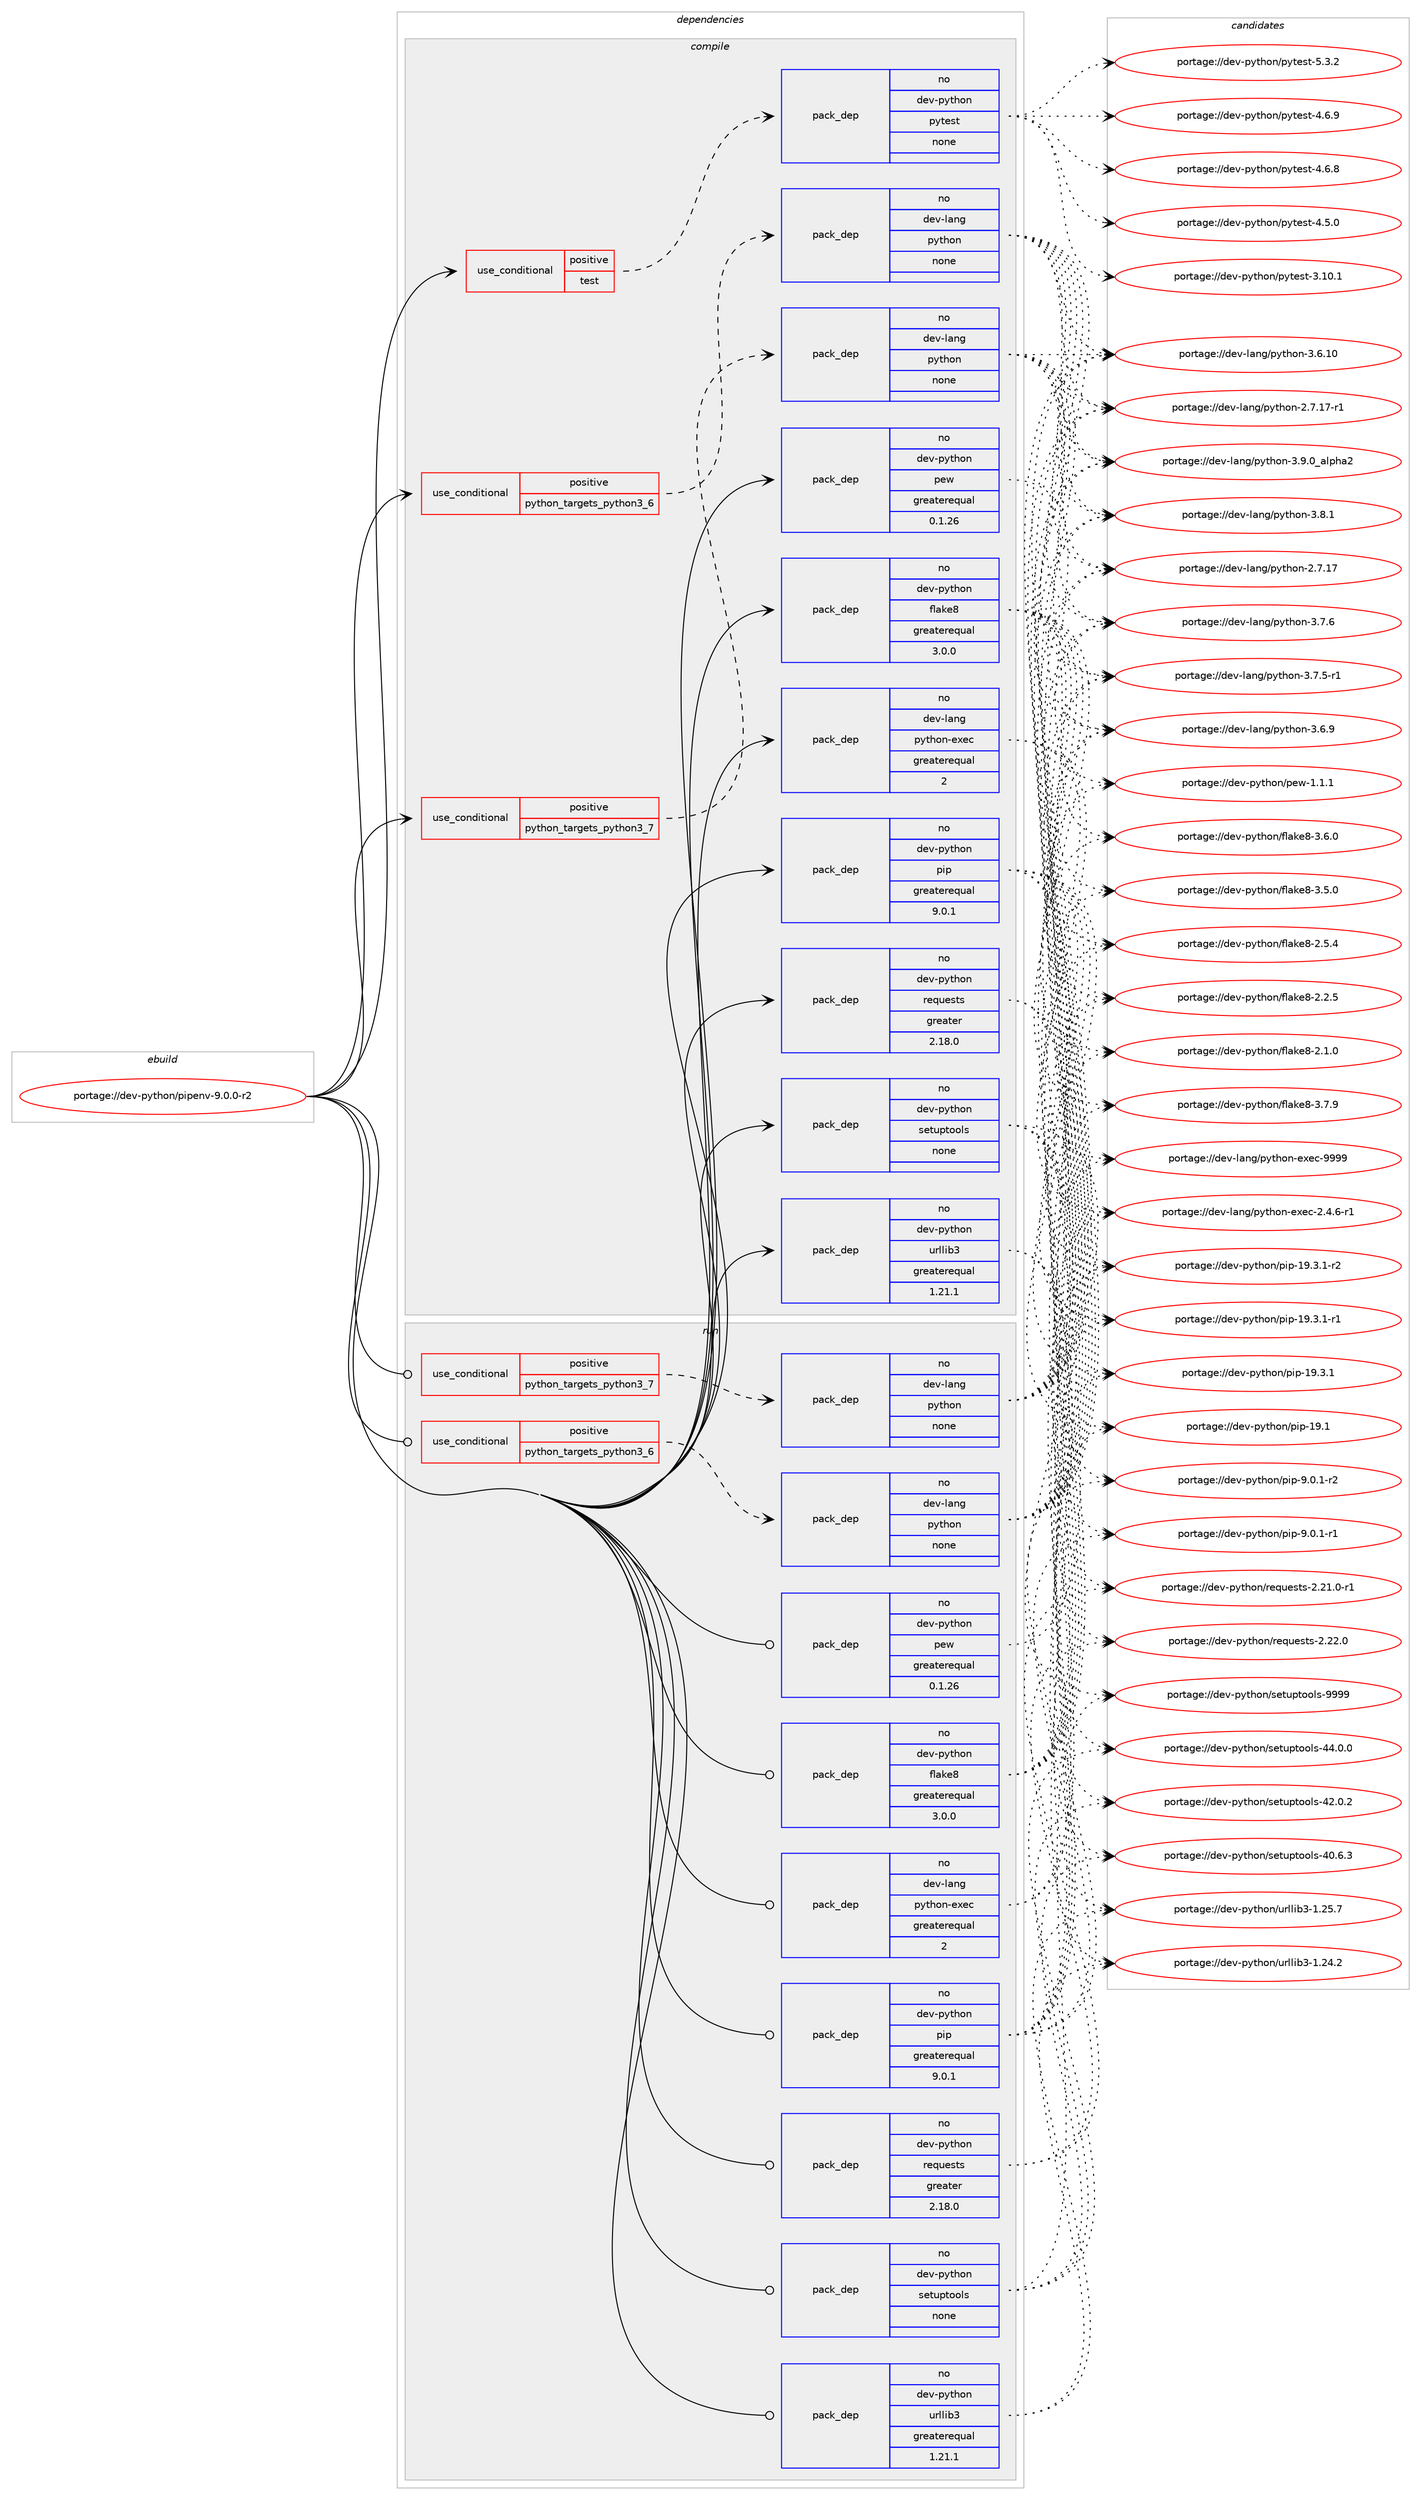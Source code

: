 digraph prolog {

# *************
# Graph options
# *************

newrank=true;
concentrate=true;
compound=true;
graph [rankdir=LR,fontname=Helvetica,fontsize=10,ranksep=1.5];#, ranksep=2.5, nodesep=0.2];
edge  [arrowhead=vee];
node  [fontname=Helvetica,fontsize=10];

# **********
# The ebuild
# **********

subgraph cluster_leftcol {
color=gray;
label=<<i>ebuild</i>>;
id [label="portage://dev-python/pipenv-9.0.0-r2", color=red, width=4, href="../dev-python/pipenv-9.0.0-r2.svg"];
}

# ****************
# The dependencies
# ****************

subgraph cluster_midcol {
color=gray;
label=<<i>dependencies</i>>;
subgraph cluster_compile {
fillcolor="#eeeeee";
style=filled;
label=<<i>compile</i>>;
subgraph cond110738 {
dependency441991 [label=<<TABLE BORDER="0" CELLBORDER="1" CELLSPACING="0" CELLPADDING="4"><TR><TD ROWSPAN="3" CELLPADDING="10">use_conditional</TD></TR><TR><TD>positive</TD></TR><TR><TD>python_targets_python3_6</TD></TR></TABLE>>, shape=none, color=red];
subgraph pack326311 {
dependency441992 [label=<<TABLE BORDER="0" CELLBORDER="1" CELLSPACING="0" CELLPADDING="4" WIDTH="220"><TR><TD ROWSPAN="6" CELLPADDING="30">pack_dep</TD></TR><TR><TD WIDTH="110">no</TD></TR><TR><TD>dev-lang</TD></TR><TR><TD>python</TD></TR><TR><TD>none</TD></TR><TR><TD></TD></TR></TABLE>>, shape=none, color=blue];
}
dependency441991:e -> dependency441992:w [weight=20,style="dashed",arrowhead="vee"];
}
id:e -> dependency441991:w [weight=20,style="solid",arrowhead="vee"];
subgraph cond110739 {
dependency441993 [label=<<TABLE BORDER="0" CELLBORDER="1" CELLSPACING="0" CELLPADDING="4"><TR><TD ROWSPAN="3" CELLPADDING="10">use_conditional</TD></TR><TR><TD>positive</TD></TR><TR><TD>python_targets_python3_7</TD></TR></TABLE>>, shape=none, color=red];
subgraph pack326312 {
dependency441994 [label=<<TABLE BORDER="0" CELLBORDER="1" CELLSPACING="0" CELLPADDING="4" WIDTH="220"><TR><TD ROWSPAN="6" CELLPADDING="30">pack_dep</TD></TR><TR><TD WIDTH="110">no</TD></TR><TR><TD>dev-lang</TD></TR><TR><TD>python</TD></TR><TR><TD>none</TD></TR><TR><TD></TD></TR></TABLE>>, shape=none, color=blue];
}
dependency441993:e -> dependency441994:w [weight=20,style="dashed",arrowhead="vee"];
}
id:e -> dependency441993:w [weight=20,style="solid",arrowhead="vee"];
subgraph cond110740 {
dependency441995 [label=<<TABLE BORDER="0" CELLBORDER="1" CELLSPACING="0" CELLPADDING="4"><TR><TD ROWSPAN="3" CELLPADDING="10">use_conditional</TD></TR><TR><TD>positive</TD></TR><TR><TD>test</TD></TR></TABLE>>, shape=none, color=red];
subgraph pack326313 {
dependency441996 [label=<<TABLE BORDER="0" CELLBORDER="1" CELLSPACING="0" CELLPADDING="4" WIDTH="220"><TR><TD ROWSPAN="6" CELLPADDING="30">pack_dep</TD></TR><TR><TD WIDTH="110">no</TD></TR><TR><TD>dev-python</TD></TR><TR><TD>pytest</TD></TR><TR><TD>none</TD></TR><TR><TD></TD></TR></TABLE>>, shape=none, color=blue];
}
dependency441995:e -> dependency441996:w [weight=20,style="dashed",arrowhead="vee"];
}
id:e -> dependency441995:w [weight=20,style="solid",arrowhead="vee"];
subgraph pack326314 {
dependency441997 [label=<<TABLE BORDER="0" CELLBORDER="1" CELLSPACING="0" CELLPADDING="4" WIDTH="220"><TR><TD ROWSPAN="6" CELLPADDING="30">pack_dep</TD></TR><TR><TD WIDTH="110">no</TD></TR><TR><TD>dev-lang</TD></TR><TR><TD>python-exec</TD></TR><TR><TD>greaterequal</TD></TR><TR><TD>2</TD></TR></TABLE>>, shape=none, color=blue];
}
id:e -> dependency441997:w [weight=20,style="solid",arrowhead="vee"];
subgraph pack326315 {
dependency441998 [label=<<TABLE BORDER="0" CELLBORDER="1" CELLSPACING="0" CELLPADDING="4" WIDTH="220"><TR><TD ROWSPAN="6" CELLPADDING="30">pack_dep</TD></TR><TR><TD WIDTH="110">no</TD></TR><TR><TD>dev-python</TD></TR><TR><TD>flake8</TD></TR><TR><TD>greaterequal</TD></TR><TR><TD>3.0.0</TD></TR></TABLE>>, shape=none, color=blue];
}
id:e -> dependency441998:w [weight=20,style="solid",arrowhead="vee"];
subgraph pack326316 {
dependency441999 [label=<<TABLE BORDER="0" CELLBORDER="1" CELLSPACING="0" CELLPADDING="4" WIDTH="220"><TR><TD ROWSPAN="6" CELLPADDING="30">pack_dep</TD></TR><TR><TD WIDTH="110">no</TD></TR><TR><TD>dev-python</TD></TR><TR><TD>pew</TD></TR><TR><TD>greaterequal</TD></TR><TR><TD>0.1.26</TD></TR></TABLE>>, shape=none, color=blue];
}
id:e -> dependency441999:w [weight=20,style="solid",arrowhead="vee"];
subgraph pack326317 {
dependency442000 [label=<<TABLE BORDER="0" CELLBORDER="1" CELLSPACING="0" CELLPADDING="4" WIDTH="220"><TR><TD ROWSPAN="6" CELLPADDING="30">pack_dep</TD></TR><TR><TD WIDTH="110">no</TD></TR><TR><TD>dev-python</TD></TR><TR><TD>pip</TD></TR><TR><TD>greaterequal</TD></TR><TR><TD>9.0.1</TD></TR></TABLE>>, shape=none, color=blue];
}
id:e -> dependency442000:w [weight=20,style="solid",arrowhead="vee"];
subgraph pack326318 {
dependency442001 [label=<<TABLE BORDER="0" CELLBORDER="1" CELLSPACING="0" CELLPADDING="4" WIDTH="220"><TR><TD ROWSPAN="6" CELLPADDING="30">pack_dep</TD></TR><TR><TD WIDTH="110">no</TD></TR><TR><TD>dev-python</TD></TR><TR><TD>requests</TD></TR><TR><TD>greater</TD></TR><TR><TD>2.18.0</TD></TR></TABLE>>, shape=none, color=blue];
}
id:e -> dependency442001:w [weight=20,style="solid",arrowhead="vee"];
subgraph pack326319 {
dependency442002 [label=<<TABLE BORDER="0" CELLBORDER="1" CELLSPACING="0" CELLPADDING="4" WIDTH="220"><TR><TD ROWSPAN="6" CELLPADDING="30">pack_dep</TD></TR><TR><TD WIDTH="110">no</TD></TR><TR><TD>dev-python</TD></TR><TR><TD>setuptools</TD></TR><TR><TD>none</TD></TR><TR><TD></TD></TR></TABLE>>, shape=none, color=blue];
}
id:e -> dependency442002:w [weight=20,style="solid",arrowhead="vee"];
subgraph pack326320 {
dependency442003 [label=<<TABLE BORDER="0" CELLBORDER="1" CELLSPACING="0" CELLPADDING="4" WIDTH="220"><TR><TD ROWSPAN="6" CELLPADDING="30">pack_dep</TD></TR><TR><TD WIDTH="110">no</TD></TR><TR><TD>dev-python</TD></TR><TR><TD>urllib3</TD></TR><TR><TD>greaterequal</TD></TR><TR><TD>1.21.1</TD></TR></TABLE>>, shape=none, color=blue];
}
id:e -> dependency442003:w [weight=20,style="solid",arrowhead="vee"];
}
subgraph cluster_compileandrun {
fillcolor="#eeeeee";
style=filled;
label=<<i>compile and run</i>>;
}
subgraph cluster_run {
fillcolor="#eeeeee";
style=filled;
label=<<i>run</i>>;
subgraph cond110741 {
dependency442004 [label=<<TABLE BORDER="0" CELLBORDER="1" CELLSPACING="0" CELLPADDING="4"><TR><TD ROWSPAN="3" CELLPADDING="10">use_conditional</TD></TR><TR><TD>positive</TD></TR><TR><TD>python_targets_python3_6</TD></TR></TABLE>>, shape=none, color=red];
subgraph pack326321 {
dependency442005 [label=<<TABLE BORDER="0" CELLBORDER="1" CELLSPACING="0" CELLPADDING="4" WIDTH="220"><TR><TD ROWSPAN="6" CELLPADDING="30">pack_dep</TD></TR><TR><TD WIDTH="110">no</TD></TR><TR><TD>dev-lang</TD></TR><TR><TD>python</TD></TR><TR><TD>none</TD></TR><TR><TD></TD></TR></TABLE>>, shape=none, color=blue];
}
dependency442004:e -> dependency442005:w [weight=20,style="dashed",arrowhead="vee"];
}
id:e -> dependency442004:w [weight=20,style="solid",arrowhead="odot"];
subgraph cond110742 {
dependency442006 [label=<<TABLE BORDER="0" CELLBORDER="1" CELLSPACING="0" CELLPADDING="4"><TR><TD ROWSPAN="3" CELLPADDING="10">use_conditional</TD></TR><TR><TD>positive</TD></TR><TR><TD>python_targets_python3_7</TD></TR></TABLE>>, shape=none, color=red];
subgraph pack326322 {
dependency442007 [label=<<TABLE BORDER="0" CELLBORDER="1" CELLSPACING="0" CELLPADDING="4" WIDTH="220"><TR><TD ROWSPAN="6" CELLPADDING="30">pack_dep</TD></TR><TR><TD WIDTH="110">no</TD></TR><TR><TD>dev-lang</TD></TR><TR><TD>python</TD></TR><TR><TD>none</TD></TR><TR><TD></TD></TR></TABLE>>, shape=none, color=blue];
}
dependency442006:e -> dependency442007:w [weight=20,style="dashed",arrowhead="vee"];
}
id:e -> dependency442006:w [weight=20,style="solid",arrowhead="odot"];
subgraph pack326323 {
dependency442008 [label=<<TABLE BORDER="0" CELLBORDER="1" CELLSPACING="0" CELLPADDING="4" WIDTH="220"><TR><TD ROWSPAN="6" CELLPADDING="30">pack_dep</TD></TR><TR><TD WIDTH="110">no</TD></TR><TR><TD>dev-lang</TD></TR><TR><TD>python-exec</TD></TR><TR><TD>greaterequal</TD></TR><TR><TD>2</TD></TR></TABLE>>, shape=none, color=blue];
}
id:e -> dependency442008:w [weight=20,style="solid",arrowhead="odot"];
subgraph pack326324 {
dependency442009 [label=<<TABLE BORDER="0" CELLBORDER="1" CELLSPACING="0" CELLPADDING="4" WIDTH="220"><TR><TD ROWSPAN="6" CELLPADDING="30">pack_dep</TD></TR><TR><TD WIDTH="110">no</TD></TR><TR><TD>dev-python</TD></TR><TR><TD>flake8</TD></TR><TR><TD>greaterequal</TD></TR><TR><TD>3.0.0</TD></TR></TABLE>>, shape=none, color=blue];
}
id:e -> dependency442009:w [weight=20,style="solid",arrowhead="odot"];
subgraph pack326325 {
dependency442010 [label=<<TABLE BORDER="0" CELLBORDER="1" CELLSPACING="0" CELLPADDING="4" WIDTH="220"><TR><TD ROWSPAN="6" CELLPADDING="30">pack_dep</TD></TR><TR><TD WIDTH="110">no</TD></TR><TR><TD>dev-python</TD></TR><TR><TD>pew</TD></TR><TR><TD>greaterequal</TD></TR><TR><TD>0.1.26</TD></TR></TABLE>>, shape=none, color=blue];
}
id:e -> dependency442010:w [weight=20,style="solid",arrowhead="odot"];
subgraph pack326326 {
dependency442011 [label=<<TABLE BORDER="0" CELLBORDER="1" CELLSPACING="0" CELLPADDING="4" WIDTH="220"><TR><TD ROWSPAN="6" CELLPADDING="30">pack_dep</TD></TR><TR><TD WIDTH="110">no</TD></TR><TR><TD>dev-python</TD></TR><TR><TD>pip</TD></TR><TR><TD>greaterequal</TD></TR><TR><TD>9.0.1</TD></TR></TABLE>>, shape=none, color=blue];
}
id:e -> dependency442011:w [weight=20,style="solid",arrowhead="odot"];
subgraph pack326327 {
dependency442012 [label=<<TABLE BORDER="0" CELLBORDER="1" CELLSPACING="0" CELLPADDING="4" WIDTH="220"><TR><TD ROWSPAN="6" CELLPADDING="30">pack_dep</TD></TR><TR><TD WIDTH="110">no</TD></TR><TR><TD>dev-python</TD></TR><TR><TD>requests</TD></TR><TR><TD>greater</TD></TR><TR><TD>2.18.0</TD></TR></TABLE>>, shape=none, color=blue];
}
id:e -> dependency442012:w [weight=20,style="solid",arrowhead="odot"];
subgraph pack326328 {
dependency442013 [label=<<TABLE BORDER="0" CELLBORDER="1" CELLSPACING="0" CELLPADDING="4" WIDTH="220"><TR><TD ROWSPAN="6" CELLPADDING="30">pack_dep</TD></TR><TR><TD WIDTH="110">no</TD></TR><TR><TD>dev-python</TD></TR><TR><TD>setuptools</TD></TR><TR><TD>none</TD></TR><TR><TD></TD></TR></TABLE>>, shape=none, color=blue];
}
id:e -> dependency442013:w [weight=20,style="solid",arrowhead="odot"];
subgraph pack326329 {
dependency442014 [label=<<TABLE BORDER="0" CELLBORDER="1" CELLSPACING="0" CELLPADDING="4" WIDTH="220"><TR><TD ROWSPAN="6" CELLPADDING="30">pack_dep</TD></TR><TR><TD WIDTH="110">no</TD></TR><TR><TD>dev-python</TD></TR><TR><TD>urllib3</TD></TR><TR><TD>greaterequal</TD></TR><TR><TD>1.21.1</TD></TR></TABLE>>, shape=none, color=blue];
}
id:e -> dependency442014:w [weight=20,style="solid",arrowhead="odot"];
}
}

# **************
# The candidates
# **************

subgraph cluster_choices {
rank=same;
color=gray;
label=<<i>candidates</i>>;

subgraph choice326311 {
color=black;
nodesep=1;
choice10010111845108971101034711212111610411111045514657464895971081121049750 [label="portage://dev-lang/python-3.9.0_alpha2", color=red, width=4,href="../dev-lang/python-3.9.0_alpha2.svg"];
choice100101118451089711010347112121116104111110455146564649 [label="portage://dev-lang/python-3.8.1", color=red, width=4,href="../dev-lang/python-3.8.1.svg"];
choice100101118451089711010347112121116104111110455146554654 [label="portage://dev-lang/python-3.7.6", color=red, width=4,href="../dev-lang/python-3.7.6.svg"];
choice1001011184510897110103471121211161041111104551465546534511449 [label="portage://dev-lang/python-3.7.5-r1", color=red, width=4,href="../dev-lang/python-3.7.5-r1.svg"];
choice100101118451089711010347112121116104111110455146544657 [label="portage://dev-lang/python-3.6.9", color=red, width=4,href="../dev-lang/python-3.6.9.svg"];
choice10010111845108971101034711212111610411111045514654464948 [label="portage://dev-lang/python-3.6.10", color=red, width=4,href="../dev-lang/python-3.6.10.svg"];
choice100101118451089711010347112121116104111110455046554649554511449 [label="portage://dev-lang/python-2.7.17-r1", color=red, width=4,href="../dev-lang/python-2.7.17-r1.svg"];
choice10010111845108971101034711212111610411111045504655464955 [label="portage://dev-lang/python-2.7.17", color=red, width=4,href="../dev-lang/python-2.7.17.svg"];
dependency441992:e -> choice10010111845108971101034711212111610411111045514657464895971081121049750:w [style=dotted,weight="100"];
dependency441992:e -> choice100101118451089711010347112121116104111110455146564649:w [style=dotted,weight="100"];
dependency441992:e -> choice100101118451089711010347112121116104111110455146554654:w [style=dotted,weight="100"];
dependency441992:e -> choice1001011184510897110103471121211161041111104551465546534511449:w [style=dotted,weight="100"];
dependency441992:e -> choice100101118451089711010347112121116104111110455146544657:w [style=dotted,weight="100"];
dependency441992:e -> choice10010111845108971101034711212111610411111045514654464948:w [style=dotted,weight="100"];
dependency441992:e -> choice100101118451089711010347112121116104111110455046554649554511449:w [style=dotted,weight="100"];
dependency441992:e -> choice10010111845108971101034711212111610411111045504655464955:w [style=dotted,weight="100"];
}
subgraph choice326312 {
color=black;
nodesep=1;
choice10010111845108971101034711212111610411111045514657464895971081121049750 [label="portage://dev-lang/python-3.9.0_alpha2", color=red, width=4,href="../dev-lang/python-3.9.0_alpha2.svg"];
choice100101118451089711010347112121116104111110455146564649 [label="portage://dev-lang/python-3.8.1", color=red, width=4,href="../dev-lang/python-3.8.1.svg"];
choice100101118451089711010347112121116104111110455146554654 [label="portage://dev-lang/python-3.7.6", color=red, width=4,href="../dev-lang/python-3.7.6.svg"];
choice1001011184510897110103471121211161041111104551465546534511449 [label="portage://dev-lang/python-3.7.5-r1", color=red, width=4,href="../dev-lang/python-3.7.5-r1.svg"];
choice100101118451089711010347112121116104111110455146544657 [label="portage://dev-lang/python-3.6.9", color=red, width=4,href="../dev-lang/python-3.6.9.svg"];
choice10010111845108971101034711212111610411111045514654464948 [label="portage://dev-lang/python-3.6.10", color=red, width=4,href="../dev-lang/python-3.6.10.svg"];
choice100101118451089711010347112121116104111110455046554649554511449 [label="portage://dev-lang/python-2.7.17-r1", color=red, width=4,href="../dev-lang/python-2.7.17-r1.svg"];
choice10010111845108971101034711212111610411111045504655464955 [label="portage://dev-lang/python-2.7.17", color=red, width=4,href="../dev-lang/python-2.7.17.svg"];
dependency441994:e -> choice10010111845108971101034711212111610411111045514657464895971081121049750:w [style=dotted,weight="100"];
dependency441994:e -> choice100101118451089711010347112121116104111110455146564649:w [style=dotted,weight="100"];
dependency441994:e -> choice100101118451089711010347112121116104111110455146554654:w [style=dotted,weight="100"];
dependency441994:e -> choice1001011184510897110103471121211161041111104551465546534511449:w [style=dotted,weight="100"];
dependency441994:e -> choice100101118451089711010347112121116104111110455146544657:w [style=dotted,weight="100"];
dependency441994:e -> choice10010111845108971101034711212111610411111045514654464948:w [style=dotted,weight="100"];
dependency441994:e -> choice100101118451089711010347112121116104111110455046554649554511449:w [style=dotted,weight="100"];
dependency441994:e -> choice10010111845108971101034711212111610411111045504655464955:w [style=dotted,weight="100"];
}
subgraph choice326313 {
color=black;
nodesep=1;
choice1001011184511212111610411111047112121116101115116455346514650 [label="portage://dev-python/pytest-5.3.2", color=red, width=4,href="../dev-python/pytest-5.3.2.svg"];
choice1001011184511212111610411111047112121116101115116455246544657 [label="portage://dev-python/pytest-4.6.9", color=red, width=4,href="../dev-python/pytest-4.6.9.svg"];
choice1001011184511212111610411111047112121116101115116455246544656 [label="portage://dev-python/pytest-4.6.8", color=red, width=4,href="../dev-python/pytest-4.6.8.svg"];
choice1001011184511212111610411111047112121116101115116455246534648 [label="portage://dev-python/pytest-4.5.0", color=red, width=4,href="../dev-python/pytest-4.5.0.svg"];
choice100101118451121211161041111104711212111610111511645514649484649 [label="portage://dev-python/pytest-3.10.1", color=red, width=4,href="../dev-python/pytest-3.10.1.svg"];
dependency441996:e -> choice1001011184511212111610411111047112121116101115116455346514650:w [style=dotted,weight="100"];
dependency441996:e -> choice1001011184511212111610411111047112121116101115116455246544657:w [style=dotted,weight="100"];
dependency441996:e -> choice1001011184511212111610411111047112121116101115116455246544656:w [style=dotted,weight="100"];
dependency441996:e -> choice1001011184511212111610411111047112121116101115116455246534648:w [style=dotted,weight="100"];
dependency441996:e -> choice100101118451121211161041111104711212111610111511645514649484649:w [style=dotted,weight="100"];
}
subgraph choice326314 {
color=black;
nodesep=1;
choice10010111845108971101034711212111610411111045101120101994557575757 [label="portage://dev-lang/python-exec-9999", color=red, width=4,href="../dev-lang/python-exec-9999.svg"];
choice10010111845108971101034711212111610411111045101120101994550465246544511449 [label="portage://dev-lang/python-exec-2.4.6-r1", color=red, width=4,href="../dev-lang/python-exec-2.4.6-r1.svg"];
dependency441997:e -> choice10010111845108971101034711212111610411111045101120101994557575757:w [style=dotted,weight="100"];
dependency441997:e -> choice10010111845108971101034711212111610411111045101120101994550465246544511449:w [style=dotted,weight="100"];
}
subgraph choice326315 {
color=black;
nodesep=1;
choice10010111845112121116104111110471021089710710156455146554657 [label="portage://dev-python/flake8-3.7.9", color=red, width=4,href="../dev-python/flake8-3.7.9.svg"];
choice10010111845112121116104111110471021089710710156455146544648 [label="portage://dev-python/flake8-3.6.0", color=red, width=4,href="../dev-python/flake8-3.6.0.svg"];
choice10010111845112121116104111110471021089710710156455146534648 [label="portage://dev-python/flake8-3.5.0", color=red, width=4,href="../dev-python/flake8-3.5.0.svg"];
choice10010111845112121116104111110471021089710710156455046534652 [label="portage://dev-python/flake8-2.5.4", color=red, width=4,href="../dev-python/flake8-2.5.4.svg"];
choice10010111845112121116104111110471021089710710156455046504653 [label="portage://dev-python/flake8-2.2.5", color=red, width=4,href="../dev-python/flake8-2.2.5.svg"];
choice10010111845112121116104111110471021089710710156455046494648 [label="portage://dev-python/flake8-2.1.0", color=red, width=4,href="../dev-python/flake8-2.1.0.svg"];
dependency441998:e -> choice10010111845112121116104111110471021089710710156455146554657:w [style=dotted,weight="100"];
dependency441998:e -> choice10010111845112121116104111110471021089710710156455146544648:w [style=dotted,weight="100"];
dependency441998:e -> choice10010111845112121116104111110471021089710710156455146534648:w [style=dotted,weight="100"];
dependency441998:e -> choice10010111845112121116104111110471021089710710156455046534652:w [style=dotted,weight="100"];
dependency441998:e -> choice10010111845112121116104111110471021089710710156455046504653:w [style=dotted,weight="100"];
dependency441998:e -> choice10010111845112121116104111110471021089710710156455046494648:w [style=dotted,weight="100"];
}
subgraph choice326316 {
color=black;
nodesep=1;
choice1001011184511212111610411111047112101119454946494649 [label="portage://dev-python/pew-1.1.1", color=red, width=4,href="../dev-python/pew-1.1.1.svg"];
dependency441999:e -> choice1001011184511212111610411111047112101119454946494649:w [style=dotted,weight="100"];
}
subgraph choice326317 {
color=black;
nodesep=1;
choice10010111845112121116104111110471121051124557464846494511450 [label="portage://dev-python/pip-9.0.1-r2", color=red, width=4,href="../dev-python/pip-9.0.1-r2.svg"];
choice10010111845112121116104111110471121051124557464846494511449 [label="portage://dev-python/pip-9.0.1-r1", color=red, width=4,href="../dev-python/pip-9.0.1-r1.svg"];
choice1001011184511212111610411111047112105112454957465146494511450 [label="portage://dev-python/pip-19.3.1-r2", color=red, width=4,href="../dev-python/pip-19.3.1-r2.svg"];
choice1001011184511212111610411111047112105112454957465146494511449 [label="portage://dev-python/pip-19.3.1-r1", color=red, width=4,href="../dev-python/pip-19.3.1-r1.svg"];
choice100101118451121211161041111104711210511245495746514649 [label="portage://dev-python/pip-19.3.1", color=red, width=4,href="../dev-python/pip-19.3.1.svg"];
choice10010111845112121116104111110471121051124549574649 [label="portage://dev-python/pip-19.1", color=red, width=4,href="../dev-python/pip-19.1.svg"];
dependency442000:e -> choice10010111845112121116104111110471121051124557464846494511450:w [style=dotted,weight="100"];
dependency442000:e -> choice10010111845112121116104111110471121051124557464846494511449:w [style=dotted,weight="100"];
dependency442000:e -> choice1001011184511212111610411111047112105112454957465146494511450:w [style=dotted,weight="100"];
dependency442000:e -> choice1001011184511212111610411111047112105112454957465146494511449:w [style=dotted,weight="100"];
dependency442000:e -> choice100101118451121211161041111104711210511245495746514649:w [style=dotted,weight="100"];
dependency442000:e -> choice10010111845112121116104111110471121051124549574649:w [style=dotted,weight="100"];
}
subgraph choice326318 {
color=black;
nodesep=1;
choice100101118451121211161041111104711410111311710111511611545504650504648 [label="portage://dev-python/requests-2.22.0", color=red, width=4,href="../dev-python/requests-2.22.0.svg"];
choice1001011184511212111610411111047114101113117101115116115455046504946484511449 [label="portage://dev-python/requests-2.21.0-r1", color=red, width=4,href="../dev-python/requests-2.21.0-r1.svg"];
dependency442001:e -> choice100101118451121211161041111104711410111311710111511611545504650504648:w [style=dotted,weight="100"];
dependency442001:e -> choice1001011184511212111610411111047114101113117101115116115455046504946484511449:w [style=dotted,weight="100"];
}
subgraph choice326319 {
color=black;
nodesep=1;
choice10010111845112121116104111110471151011161171121161111111081154557575757 [label="portage://dev-python/setuptools-9999", color=red, width=4,href="../dev-python/setuptools-9999.svg"];
choice100101118451121211161041111104711510111611711211611111110811545525246484648 [label="portage://dev-python/setuptools-44.0.0", color=red, width=4,href="../dev-python/setuptools-44.0.0.svg"];
choice100101118451121211161041111104711510111611711211611111110811545525046484650 [label="portage://dev-python/setuptools-42.0.2", color=red, width=4,href="../dev-python/setuptools-42.0.2.svg"];
choice100101118451121211161041111104711510111611711211611111110811545524846544651 [label="portage://dev-python/setuptools-40.6.3", color=red, width=4,href="../dev-python/setuptools-40.6.3.svg"];
dependency442002:e -> choice10010111845112121116104111110471151011161171121161111111081154557575757:w [style=dotted,weight="100"];
dependency442002:e -> choice100101118451121211161041111104711510111611711211611111110811545525246484648:w [style=dotted,weight="100"];
dependency442002:e -> choice100101118451121211161041111104711510111611711211611111110811545525046484650:w [style=dotted,weight="100"];
dependency442002:e -> choice100101118451121211161041111104711510111611711211611111110811545524846544651:w [style=dotted,weight="100"];
}
subgraph choice326320 {
color=black;
nodesep=1;
choice1001011184511212111610411111047117114108108105985145494650534655 [label="portage://dev-python/urllib3-1.25.7", color=red, width=4,href="../dev-python/urllib3-1.25.7.svg"];
choice1001011184511212111610411111047117114108108105985145494650524650 [label="portage://dev-python/urllib3-1.24.2", color=red, width=4,href="../dev-python/urllib3-1.24.2.svg"];
dependency442003:e -> choice1001011184511212111610411111047117114108108105985145494650534655:w [style=dotted,weight="100"];
dependency442003:e -> choice1001011184511212111610411111047117114108108105985145494650524650:w [style=dotted,weight="100"];
}
subgraph choice326321 {
color=black;
nodesep=1;
choice10010111845108971101034711212111610411111045514657464895971081121049750 [label="portage://dev-lang/python-3.9.0_alpha2", color=red, width=4,href="../dev-lang/python-3.9.0_alpha2.svg"];
choice100101118451089711010347112121116104111110455146564649 [label="portage://dev-lang/python-3.8.1", color=red, width=4,href="../dev-lang/python-3.8.1.svg"];
choice100101118451089711010347112121116104111110455146554654 [label="portage://dev-lang/python-3.7.6", color=red, width=4,href="../dev-lang/python-3.7.6.svg"];
choice1001011184510897110103471121211161041111104551465546534511449 [label="portage://dev-lang/python-3.7.5-r1", color=red, width=4,href="../dev-lang/python-3.7.5-r1.svg"];
choice100101118451089711010347112121116104111110455146544657 [label="portage://dev-lang/python-3.6.9", color=red, width=4,href="../dev-lang/python-3.6.9.svg"];
choice10010111845108971101034711212111610411111045514654464948 [label="portage://dev-lang/python-3.6.10", color=red, width=4,href="../dev-lang/python-3.6.10.svg"];
choice100101118451089711010347112121116104111110455046554649554511449 [label="portage://dev-lang/python-2.7.17-r1", color=red, width=4,href="../dev-lang/python-2.7.17-r1.svg"];
choice10010111845108971101034711212111610411111045504655464955 [label="portage://dev-lang/python-2.7.17", color=red, width=4,href="../dev-lang/python-2.7.17.svg"];
dependency442005:e -> choice10010111845108971101034711212111610411111045514657464895971081121049750:w [style=dotted,weight="100"];
dependency442005:e -> choice100101118451089711010347112121116104111110455146564649:w [style=dotted,weight="100"];
dependency442005:e -> choice100101118451089711010347112121116104111110455146554654:w [style=dotted,weight="100"];
dependency442005:e -> choice1001011184510897110103471121211161041111104551465546534511449:w [style=dotted,weight="100"];
dependency442005:e -> choice100101118451089711010347112121116104111110455146544657:w [style=dotted,weight="100"];
dependency442005:e -> choice10010111845108971101034711212111610411111045514654464948:w [style=dotted,weight="100"];
dependency442005:e -> choice100101118451089711010347112121116104111110455046554649554511449:w [style=dotted,weight="100"];
dependency442005:e -> choice10010111845108971101034711212111610411111045504655464955:w [style=dotted,weight="100"];
}
subgraph choice326322 {
color=black;
nodesep=1;
choice10010111845108971101034711212111610411111045514657464895971081121049750 [label="portage://dev-lang/python-3.9.0_alpha2", color=red, width=4,href="../dev-lang/python-3.9.0_alpha2.svg"];
choice100101118451089711010347112121116104111110455146564649 [label="portage://dev-lang/python-3.8.1", color=red, width=4,href="../dev-lang/python-3.8.1.svg"];
choice100101118451089711010347112121116104111110455146554654 [label="portage://dev-lang/python-3.7.6", color=red, width=4,href="../dev-lang/python-3.7.6.svg"];
choice1001011184510897110103471121211161041111104551465546534511449 [label="portage://dev-lang/python-3.7.5-r1", color=red, width=4,href="../dev-lang/python-3.7.5-r1.svg"];
choice100101118451089711010347112121116104111110455146544657 [label="portage://dev-lang/python-3.6.9", color=red, width=4,href="../dev-lang/python-3.6.9.svg"];
choice10010111845108971101034711212111610411111045514654464948 [label="portage://dev-lang/python-3.6.10", color=red, width=4,href="../dev-lang/python-3.6.10.svg"];
choice100101118451089711010347112121116104111110455046554649554511449 [label="portage://dev-lang/python-2.7.17-r1", color=red, width=4,href="../dev-lang/python-2.7.17-r1.svg"];
choice10010111845108971101034711212111610411111045504655464955 [label="portage://dev-lang/python-2.7.17", color=red, width=4,href="../dev-lang/python-2.7.17.svg"];
dependency442007:e -> choice10010111845108971101034711212111610411111045514657464895971081121049750:w [style=dotted,weight="100"];
dependency442007:e -> choice100101118451089711010347112121116104111110455146564649:w [style=dotted,weight="100"];
dependency442007:e -> choice100101118451089711010347112121116104111110455146554654:w [style=dotted,weight="100"];
dependency442007:e -> choice1001011184510897110103471121211161041111104551465546534511449:w [style=dotted,weight="100"];
dependency442007:e -> choice100101118451089711010347112121116104111110455146544657:w [style=dotted,weight="100"];
dependency442007:e -> choice10010111845108971101034711212111610411111045514654464948:w [style=dotted,weight="100"];
dependency442007:e -> choice100101118451089711010347112121116104111110455046554649554511449:w [style=dotted,weight="100"];
dependency442007:e -> choice10010111845108971101034711212111610411111045504655464955:w [style=dotted,weight="100"];
}
subgraph choice326323 {
color=black;
nodesep=1;
choice10010111845108971101034711212111610411111045101120101994557575757 [label="portage://dev-lang/python-exec-9999", color=red, width=4,href="../dev-lang/python-exec-9999.svg"];
choice10010111845108971101034711212111610411111045101120101994550465246544511449 [label="portage://dev-lang/python-exec-2.4.6-r1", color=red, width=4,href="../dev-lang/python-exec-2.4.6-r1.svg"];
dependency442008:e -> choice10010111845108971101034711212111610411111045101120101994557575757:w [style=dotted,weight="100"];
dependency442008:e -> choice10010111845108971101034711212111610411111045101120101994550465246544511449:w [style=dotted,weight="100"];
}
subgraph choice326324 {
color=black;
nodesep=1;
choice10010111845112121116104111110471021089710710156455146554657 [label="portage://dev-python/flake8-3.7.9", color=red, width=4,href="../dev-python/flake8-3.7.9.svg"];
choice10010111845112121116104111110471021089710710156455146544648 [label="portage://dev-python/flake8-3.6.0", color=red, width=4,href="../dev-python/flake8-3.6.0.svg"];
choice10010111845112121116104111110471021089710710156455146534648 [label="portage://dev-python/flake8-3.5.0", color=red, width=4,href="../dev-python/flake8-3.5.0.svg"];
choice10010111845112121116104111110471021089710710156455046534652 [label="portage://dev-python/flake8-2.5.4", color=red, width=4,href="../dev-python/flake8-2.5.4.svg"];
choice10010111845112121116104111110471021089710710156455046504653 [label="portage://dev-python/flake8-2.2.5", color=red, width=4,href="../dev-python/flake8-2.2.5.svg"];
choice10010111845112121116104111110471021089710710156455046494648 [label="portage://dev-python/flake8-2.1.0", color=red, width=4,href="../dev-python/flake8-2.1.0.svg"];
dependency442009:e -> choice10010111845112121116104111110471021089710710156455146554657:w [style=dotted,weight="100"];
dependency442009:e -> choice10010111845112121116104111110471021089710710156455146544648:w [style=dotted,weight="100"];
dependency442009:e -> choice10010111845112121116104111110471021089710710156455146534648:w [style=dotted,weight="100"];
dependency442009:e -> choice10010111845112121116104111110471021089710710156455046534652:w [style=dotted,weight="100"];
dependency442009:e -> choice10010111845112121116104111110471021089710710156455046504653:w [style=dotted,weight="100"];
dependency442009:e -> choice10010111845112121116104111110471021089710710156455046494648:w [style=dotted,weight="100"];
}
subgraph choice326325 {
color=black;
nodesep=1;
choice1001011184511212111610411111047112101119454946494649 [label="portage://dev-python/pew-1.1.1", color=red, width=4,href="../dev-python/pew-1.1.1.svg"];
dependency442010:e -> choice1001011184511212111610411111047112101119454946494649:w [style=dotted,weight="100"];
}
subgraph choice326326 {
color=black;
nodesep=1;
choice10010111845112121116104111110471121051124557464846494511450 [label="portage://dev-python/pip-9.0.1-r2", color=red, width=4,href="../dev-python/pip-9.0.1-r2.svg"];
choice10010111845112121116104111110471121051124557464846494511449 [label="portage://dev-python/pip-9.0.1-r1", color=red, width=4,href="../dev-python/pip-9.0.1-r1.svg"];
choice1001011184511212111610411111047112105112454957465146494511450 [label="portage://dev-python/pip-19.3.1-r2", color=red, width=4,href="../dev-python/pip-19.3.1-r2.svg"];
choice1001011184511212111610411111047112105112454957465146494511449 [label="portage://dev-python/pip-19.3.1-r1", color=red, width=4,href="../dev-python/pip-19.3.1-r1.svg"];
choice100101118451121211161041111104711210511245495746514649 [label="portage://dev-python/pip-19.3.1", color=red, width=4,href="../dev-python/pip-19.3.1.svg"];
choice10010111845112121116104111110471121051124549574649 [label="portage://dev-python/pip-19.1", color=red, width=4,href="../dev-python/pip-19.1.svg"];
dependency442011:e -> choice10010111845112121116104111110471121051124557464846494511450:w [style=dotted,weight="100"];
dependency442011:e -> choice10010111845112121116104111110471121051124557464846494511449:w [style=dotted,weight="100"];
dependency442011:e -> choice1001011184511212111610411111047112105112454957465146494511450:w [style=dotted,weight="100"];
dependency442011:e -> choice1001011184511212111610411111047112105112454957465146494511449:w [style=dotted,weight="100"];
dependency442011:e -> choice100101118451121211161041111104711210511245495746514649:w [style=dotted,weight="100"];
dependency442011:e -> choice10010111845112121116104111110471121051124549574649:w [style=dotted,weight="100"];
}
subgraph choice326327 {
color=black;
nodesep=1;
choice100101118451121211161041111104711410111311710111511611545504650504648 [label="portage://dev-python/requests-2.22.0", color=red, width=4,href="../dev-python/requests-2.22.0.svg"];
choice1001011184511212111610411111047114101113117101115116115455046504946484511449 [label="portage://dev-python/requests-2.21.0-r1", color=red, width=4,href="../dev-python/requests-2.21.0-r1.svg"];
dependency442012:e -> choice100101118451121211161041111104711410111311710111511611545504650504648:w [style=dotted,weight="100"];
dependency442012:e -> choice1001011184511212111610411111047114101113117101115116115455046504946484511449:w [style=dotted,weight="100"];
}
subgraph choice326328 {
color=black;
nodesep=1;
choice10010111845112121116104111110471151011161171121161111111081154557575757 [label="portage://dev-python/setuptools-9999", color=red, width=4,href="../dev-python/setuptools-9999.svg"];
choice100101118451121211161041111104711510111611711211611111110811545525246484648 [label="portage://dev-python/setuptools-44.0.0", color=red, width=4,href="../dev-python/setuptools-44.0.0.svg"];
choice100101118451121211161041111104711510111611711211611111110811545525046484650 [label="portage://dev-python/setuptools-42.0.2", color=red, width=4,href="../dev-python/setuptools-42.0.2.svg"];
choice100101118451121211161041111104711510111611711211611111110811545524846544651 [label="portage://dev-python/setuptools-40.6.3", color=red, width=4,href="../dev-python/setuptools-40.6.3.svg"];
dependency442013:e -> choice10010111845112121116104111110471151011161171121161111111081154557575757:w [style=dotted,weight="100"];
dependency442013:e -> choice100101118451121211161041111104711510111611711211611111110811545525246484648:w [style=dotted,weight="100"];
dependency442013:e -> choice100101118451121211161041111104711510111611711211611111110811545525046484650:w [style=dotted,weight="100"];
dependency442013:e -> choice100101118451121211161041111104711510111611711211611111110811545524846544651:w [style=dotted,weight="100"];
}
subgraph choice326329 {
color=black;
nodesep=1;
choice1001011184511212111610411111047117114108108105985145494650534655 [label="portage://dev-python/urllib3-1.25.7", color=red, width=4,href="../dev-python/urllib3-1.25.7.svg"];
choice1001011184511212111610411111047117114108108105985145494650524650 [label="portage://dev-python/urllib3-1.24.2", color=red, width=4,href="../dev-python/urllib3-1.24.2.svg"];
dependency442014:e -> choice1001011184511212111610411111047117114108108105985145494650534655:w [style=dotted,weight="100"];
dependency442014:e -> choice1001011184511212111610411111047117114108108105985145494650524650:w [style=dotted,weight="100"];
}
}

}
